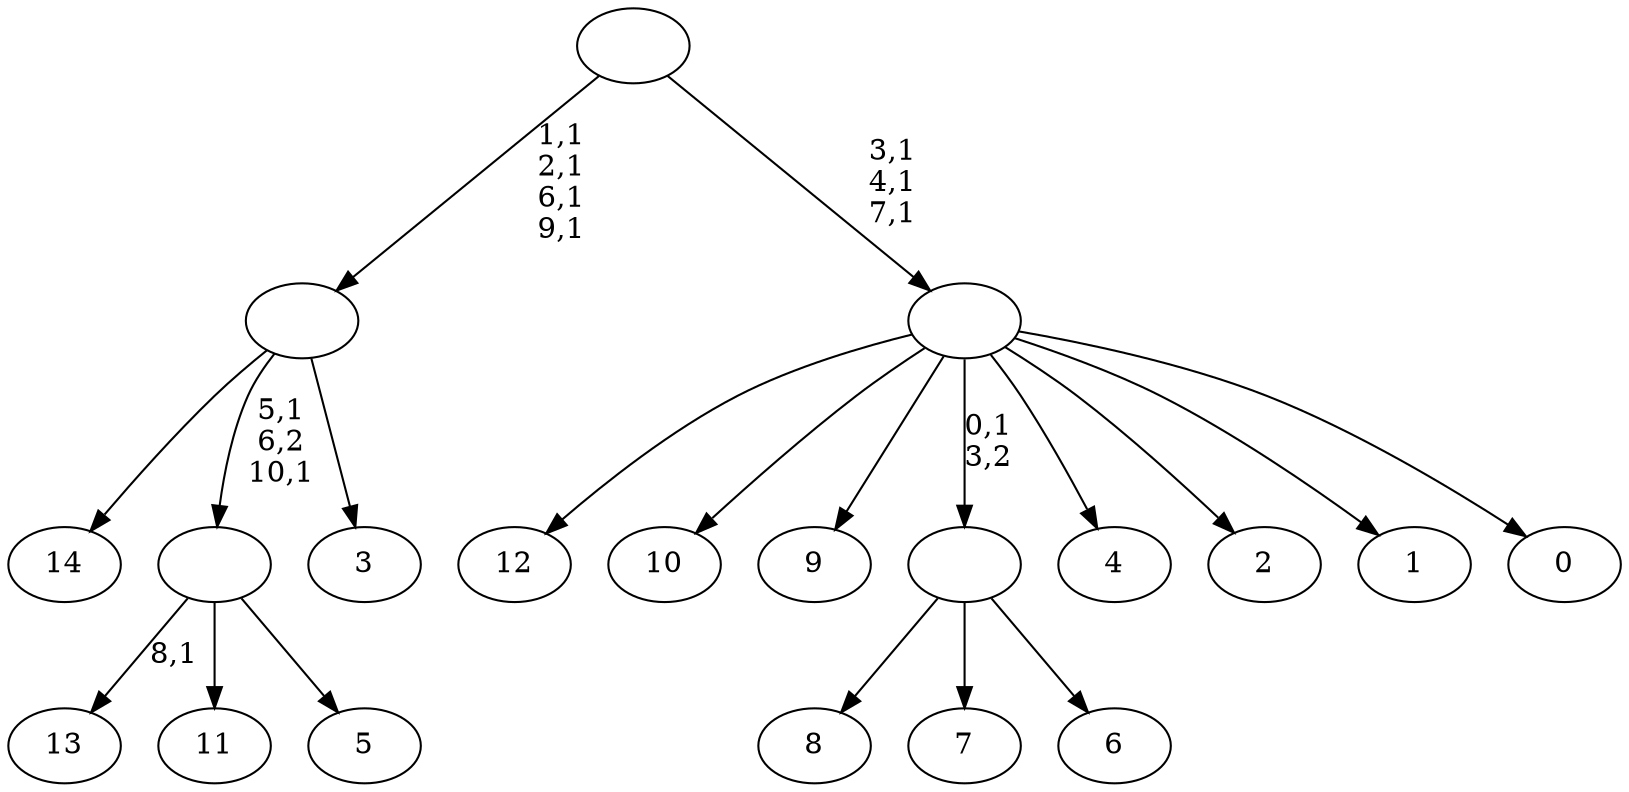 digraph T {
	26 [label="14"]
	25 [label="13"]
	23 [label="12"]
	22 [label="11"]
	21 [label="10"]
	20 [label="9"]
	19 [label="8"]
	18 [label="7"]
	17 [label="6"]
	16 [label=""]
	15 [label="5"]
	14 [label=""]
	12 [label="4"]
	11 [label="3"]
	10 [label=""]
	6 [label="2"]
	5 [label="1"]
	4 [label="0"]
	3 [label=""]
	0 [label=""]
	16 -> 19 [label=""]
	16 -> 18 [label=""]
	16 -> 17 [label=""]
	14 -> 25 [label="8,1"]
	14 -> 22 [label=""]
	14 -> 15 [label=""]
	10 -> 14 [label="5,1\n6,2\n10,1"]
	10 -> 26 [label=""]
	10 -> 11 [label=""]
	3 -> 23 [label=""]
	3 -> 21 [label=""]
	3 -> 20 [label=""]
	3 -> 16 [label="0,1\n3,2"]
	3 -> 12 [label=""]
	3 -> 6 [label=""]
	3 -> 5 [label=""]
	3 -> 4 [label=""]
	0 -> 3 [label="3,1\n4,1\n7,1"]
	0 -> 10 [label="1,1\n2,1\n6,1\n9,1"]
}
